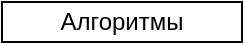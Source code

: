<mxfile version="24.2.8" type="github">
  <diagram name="Страница — 1" id="T17Crk3AObRxLtV4Jqa8">
    <mxGraphModel dx="2074" dy="1127" grid="1" gridSize="10" guides="1" tooltips="1" connect="1" arrows="1" fold="1" page="1" pageScale="1" pageWidth="827" pageHeight="1169" math="0" shadow="0">
      <root>
        <mxCell id="0" />
        <mxCell id="1" parent="0" />
        <mxCell id="U-bjwP35zErADgLvmT5O-1" value="Алгоритмы" style="rounded=0;whiteSpace=wrap;html=1;" vertex="1" parent="1">
          <mxGeometry x="120" y="200" width="120" height="20" as="geometry" />
        </mxCell>
      </root>
    </mxGraphModel>
  </diagram>
</mxfile>
